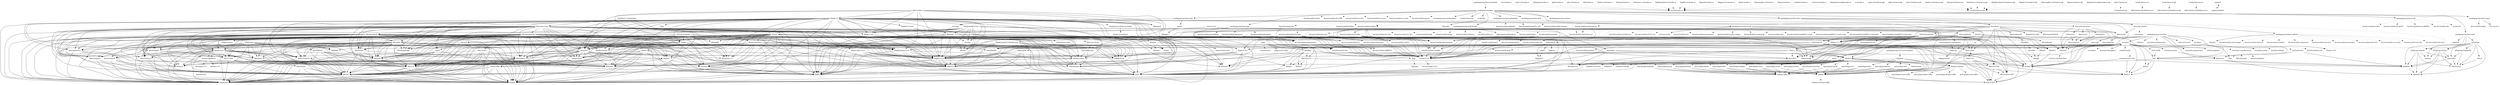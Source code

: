 digraph depends {
    node [shape=plaintext]
"adwaita-icon-theme-symbolic" -> "hicolor-icon-theme";
"alsa-utils-alsactl" -> "alsa-states" [style=dotted];
"alsa-utils-alsactl" -> "libasound2";
"alsa-utils-alsamixer" -> "libasound2";
"alsa-utils-alsamixer" -> "libformw5";
"alsa-utils-alsamixer" -> "libmenuw5";
"alsa-utils-alsamixer" -> "libncursesw5";
"alsa-utils-alsamixer" -> "libpanelw5";
"alsa-utils-alsamixer" -> "libtinfo5";
"apmd" -> "libapm1";
"attr-locale-cs" -> "virtual-locale-cs" [style=dotted];
"bluez5" -> "libdbus-1-3";
"bluez5" -> "libglib-2.0-0";
"bluez5" -> "libreadline6";
"bluez5" -> "libudev1";
"busybox" -> "busybox-syslog" [style=dotted];
"busybox" -> "busybox-udhcpc" [style=dotted];
"cogl-1.0-locale-cs" -> "virtual-locale-cs" [style=dotted];
"cogl-1.0-locale-en-gb" -> "virtual-locale-en-gb" [style=dotted];
"dbus-1" -> "base-files";
"dbus-1" -> "base-passwd";
"dbus-1" -> "libdbus-1-3";
"dbus-1" -> "libexpat1";
"dbus-1" -> "libsystemd0";
"dbus-1" -> "libx11-6";
"dbus-1" -> "shadow";
"dropbear" -> "libpam";
"dropbear" -> "libpam-runtime";
"dropbear" -> "libz1";
"dropbear" -> "pam-plugin-deny";
"dropbear" -> "pam-plugin-permit";
"dropbear" -> "pam-plugin-unix";
"e2fsprogs" -> "e2fsprogs-badblocks";
"e2fsprogs" -> "e2fsprogs-e2fsck" [style=dotted];
"e2fsprogs" -> "e2fsprogs-mke2fs" [style=dotted];
"e2fsprogs" -> "libblkid1";
"e2fsprogs" -> "libcom-err2";
"e2fsprogs" -> "libe2p2";
"e2fsprogs" -> "libext2fs2";
"e2fsprogs" -> "libss2";
"e2fsprogs" -> "libuuid1";
"e2fsprogs-badblocks" -> "libcom-err2";
"e2fsprogs-badblocks" -> "libext2fs2";
"e2fsprogs-e2fsck" -> "libblkid1";
"e2fsprogs-e2fsck" -> "libcom-err2";
"e2fsprogs-e2fsck" -> "libe2p2";
"e2fsprogs-e2fsck" -> "libext2fs2";
"e2fsprogs-e2fsck" -> "libuuid1";
"e2fsprogs-locale-cs" -> "virtual-locale-cs" [style=dotted];
"e2fsprogs-mke2fs" -> "libblkid1";
"e2fsprogs-mke2fs" -> "libcom-err2";
"e2fsprogs-mke2fs" -> "libe2p2";
"e2fsprogs-mke2fs" -> "libext2fs2";
"e2fsprogs-mke2fs" -> "libuuid1";
"fontconfig-utils" -> "libfontconfig1";
"fontconfig-utils" -> "libfreetype6";
"fso-apm" -> "libglib-2.0-0";
"fsoaudiod" -> "fsoaudiod-config";
"fsoaudiod" -> "libasound2";
"fsoaudiod" -> "libcmtspeechdata0";
"fsoaudiod" -> "libffi6";
"fsoaudiod" -> "libfso-glib2";
"fsoaudiod" -> "libfsobasics3";
"fsoaudiod" -> "libfsoframework3";
"fsoaudiod" -> "libgee-0.8-2";
"fsoaudiod" -> "libglib-2.0-0";
"fsoaudiod" -> "libnl-3-200";
"fsoaudiod" -> "libnl-3-genl";
"fsoaudiod" -> "libnl-nf-3-200";
"fsoaudiod" -> "libnl-route-3-200";
"fsoaudiod" -> "libpcre1";
"fsoaudiod" -> "libsamplerate0";
"fsoaudiod" -> "libz1";
"glibc-locale-cs" -> "virtual-locale-cs" [style=dotted];
"glibc-locale-en-gb" -> "virtual-locale-en-gb" [style=dotted];
"gtk+3-demo" -> "libatk-1.0-0";
"gtk+3-demo" -> "libcairo2";
"gtk+3-demo" -> "libepoxy0";
"gtk+3-demo" -> "libgdk-pixbuf-2.0-0";
"gtk+3-demo" -> "libgdk-pixbuf-2.0-loader-png";
"gtk+3-demo" -> "libglib-2.0-0";
"gtk+3-demo" -> "libgtk-3.0";
"gtk+3-demo" -> "pango";
"gtk+3-demo" -> "shared-mime-info";
"gtk+3-locale-cs" -> "virtual-locale-cs" [style=dotted];
"gtk+3-locale-en" -> "virtual-locale-en" [style=dotted];
"gtk+3-locale-en-gb" -> "virtual-locale-en-gb" [style=dotted];
"iw" -> "libnl-3-200";
"iw" -> "libnl-3-genl";
"kbd-locale-cs" -> "virtual-locale-cs" [style=dotted];
"kernel-4.4.0" -> "kernel-image-4.4.0";
"kernel-module-arc4" -> "kernel-4.4.0";
"kernel-module-autofs4" -> "kernel-4.4.0";
"kernel-module-bluetooth" -> "kernel-4.4.0";
"kernel-module-cfg80211" -> "kernel-4.4.0";
"kernel-module-configfs" -> "kernel-4.4.0";
"kernel-module-g-ether" -> "kernel-4.4.0";
"kernel-module-g-ether" -> "kernel-module-configfs";
"kernel-module-g-ether" -> "kernel-module-libcomposite";
"kernel-module-g-ether" -> "kernel-module-u-ether";
"kernel-module-g-ether" -> "kernel-module-usb-f-rndis";
"kernel-module-g-serial" -> "kernel-4.4.0";
"kernel-module-g-serial" -> "kernel-module-configfs";
"kernel-module-g-serial" -> "kernel-module-libcomposite";
"kernel-module-gadgetfs" -> "kernel-4.4.0";
"kernel-module-hci-uart" -> "kernel-4.4.0";
"kernel-module-hci-uart" -> "kernel-module-bluetooth";
"kernel-module-hso" -> "kernel-4.4.0";
"kernel-module-ipv6" -> "kernel-4.4.0";
"kernel-module-libcomposite" -> "kernel-4.4.0";
"kernel-module-libcomposite" -> "kernel-module-configfs";
"kernel-module-libertas" -> "kernel-4.4.0";
"kernel-module-libertas" -> "kernel-module-cfg80211";
"kernel-module-libertas-sdio" -> "kernel-4.4.0";
"kernel-module-libertas-sdio" -> "kernel-module-cfg80211";
"kernel-module-libertas-sdio" -> "kernel-module-libertas";
"kernel-module-ppp-async" -> "kernel-4.4.0";
"kernel-module-ppp-async" -> "kernel-module-ppp-generic";
"kernel-module-ppp-async" -> "kernel-module-slhc";
"kernel-module-ppp-deflate" -> "kernel-4.4.0";
"kernel-module-ppp-deflate" -> "kernel-module-ppp-generic";
"kernel-module-ppp-deflate" -> "kernel-module-slhc";
"kernel-module-ppp-generic" -> "kernel-4.4.0";
"kernel-module-ppp-generic" -> "kernel-module-slhc";
"kernel-module-ppp-mppe" -> "kernel-4.4.0";
"kernel-module-ppp-mppe" -> "kernel-module-ppp-generic";
"kernel-module-ppp-mppe" -> "kernel-module-slhc";
"kernel-module-slhc" -> "kernel-4.4.0";
"kernel-module-snd-mixer-oss" -> "kernel-4.4.0";
"kernel-module-snd-pcm-oss" -> "kernel-4.4.0";
"kernel-module-snd-pcm-oss" -> "kernel-module-snd-mixer-oss";
"kernel-module-u-ether" -> "kernel-4.4.0";
"kernel-module-usb-f-rndis" -> "kernel-4.4.0";
"kernel-module-usb-f-rndis" -> "kernel-module-configfs";
"kernel-module-usb-f-rndis" -> "kernel-module-libcomposite";
"kernel-module-usb-f-rndis" -> "kernel-module-u-ether";
"kernel-module-usbnet" -> "kernel-4.4.0";
"kernel-module-usbserial" -> "kernel-4.4.0";
"kmod" -> "libz1";
"libacl1" -> "libattr1";
"libarchive13" -> "libattr1";
"libarchive13" -> "libbz2-0";
"libarchive13" -> "libxml2";
"libarchive13" -> "libz1";
"libasound2" -> "alsa-conf";
"libasound2" -> "alsa-conf-base";
"libatk-1.0-0" -> "libffi6";
"libatk-1.0-0" -> "libglib-2.0-0";
"libatk-1.0-0" -> "libpcre1";
"libatk-1.0-locale-cs" -> "virtual-locale-cs" [style=dotted];
"libatk-1.0-locale-en-gb" -> "virtual-locale-en-gb" [style=dotted];
"libatk-bridge-2.0-0" -> "libatk-1.0-0";
"libatk-bridge-2.0-0" -> "libatspi0";
"libatk-bridge-2.0-0" -> "libcap2";
"libatk-bridge-2.0-0" -> "libdbus-1-3";
"libatk-bridge-2.0-0" -> "libffi6";
"libatk-bridge-2.0-0" -> "libglib-2.0-0";
"libatk-bridge-2.0-0" -> "libice6";
"libatk-bridge-2.0-0" -> "liblzma5";
"libatk-bridge-2.0-0" -> "libpcre1";
"libatk-bridge-2.0-0" -> "libsm6";
"libatk-bridge-2.0-0" -> "libsystemd0";
"libatk-bridge-2.0-0" -> "libx11-6";
"libatk-bridge-2.0-0" -> "libxau6";
"libatk-bridge-2.0-0" -> "libxcb1";
"libatk-bridge-2.0-0" -> "libxdmcp6";
"libatspi-locale-cs" -> "virtual-locale-cs" [style=dotted];
"libatspi-locale-en-gb" -> "virtual-locale-en-gb" [style=dotted];
"libatspi0" -> "libcap2";
"libatspi0" -> "libdbus-1-3";
"libatspi0" -> "libffi6";
"libatspi0" -> "libglib-2.0-0";
"libatspi0" -> "libice6";
"libatspi0" -> "liblzma5";
"libatspi0" -> "libpcre1";
"libatspi0" -> "libsm6";
"libatspi0" -> "libsystemd0";
"libatspi0" -> "libx11-6";
"libatspi0" -> "libxau6";
"libatspi0" -> "libxcb1";
"libatspi0" -> "libxdmcp6";
"libatspi0" -> "libxtst6";
"libblkid1" -> "libuuid1";
"libcairo-gobject2" -> "libcairo2";
"libcairo-gobject2" -> "libexpat1";
"libcairo-gobject2" -> "libffi6";
"libcairo-gobject2" -> "libfontconfig1";
"libcairo-gobject2" -> "libfreetype6";
"libcairo-gobject2" -> "libglib-2.0-0";
"libcairo-gobject2" -> "libpcre1";
"libcairo-gobject2" -> "libpixman-1-0";
"libcairo-gobject2" -> "libpng16-16";
"libcairo-gobject2" -> "libx11-6";
"libcairo-gobject2" -> "libxau6";
"libcairo-gobject2" -> "libxcb-render0";
"libcairo-gobject2" -> "libxcb-shm0";
"libcairo-gobject2" -> "libxcb1";
"libcairo-gobject2" -> "libxdmcp6";
"libcairo-gobject2" -> "libxext6";
"libcairo-gobject2" -> "libxrender1";
"libcairo-gobject2" -> "libz1";
"libcairo2" -> "libexpat1";
"libcairo2" -> "libfontconfig1";
"libcairo2" -> "libfreetype6";
"libcairo2" -> "libpixman-1-0";
"libcairo2" -> "libpng16-16";
"libcairo2" -> "libx11-6";
"libcairo2" -> "libxau6";
"libcairo2" -> "libxcb-render0";
"libcairo2" -> "libxcb-shm0";
"libcairo2" -> "libxcb1";
"libcairo2" -> "libxdmcp6";
"libcairo2" -> "libxext6";
"libcairo2" -> "libxrender1";
"libcairo2" -> "libz1";
"libcap2" -> "libattr1";
"libclutter-1.0-0" -> "libatk-1.0-0";
"libclutter-1.0-0" -> "libcairo-gobject2";
"libclutter-1.0-0" -> "libcairo2";
"libclutter-1.0-0" -> "libcogl-pango20";
"libclutter-1.0-0" -> "libcogl-path20";
"libclutter-1.0-0" -> "libcogl20";
"libclutter-1.0-0" -> "libdrm2";
"libclutter-1.0-0" -> "libegl-mesa";
"libclutter-1.0-0" -> "libexpat1";
"libclutter-1.0-0" -> "libffi6";
"libclutter-1.0-0" -> "libfontconfig1";
"libclutter-1.0-0" -> "libfreetype6";
"libclutter-1.0-0" -> "libgbm1";
"libclutter-1.0-0" -> "libgdk-pixbuf-2.0-0";
"libclutter-1.0-0" -> "libglib-2.0-0";
"libclutter-1.0-0" -> "libharfbuzz0";
"libclutter-1.0-0" -> "libjson-glib-1.0-0";
"libclutter-1.0-0" -> "libpcre1";
"libclutter-1.0-0" -> "libpixman-1-0";
"libclutter-1.0-0" -> "libpng16-16";
"libclutter-1.0-0" -> "libwayland-egl1";
"libclutter-1.0-0" -> "libx11-6";
"libclutter-1.0-0" -> "libx11-xcb1";
"libclutter-1.0-0" -> "libxau6";
"libclutter-1.0-0" -> "libxcb-dri2-0";
"libclutter-1.0-0" -> "libxcb-render0";
"libclutter-1.0-0" -> "libxcb-shape0";
"libclutter-1.0-0" -> "libxcb-shm0";
"libclutter-1.0-0" -> "libxcb-xfixes0";
"libclutter-1.0-0" -> "libxcb1";
"libclutter-1.0-0" -> "libxcomposite1";
"libclutter-1.0-0" -> "libxdamage1";
"libclutter-1.0-0" -> "libxdmcp6";
"libclutter-1.0-0" -> "libxext6";
"libclutter-1.0-0" -> "libxfixes3";
"libclutter-1.0-0" -> "libxi6";
"libclutter-1.0-0" -> "libxkbcommon";
"libclutter-1.0-0" -> "libxrandr2";
"libclutter-1.0-0" -> "libxrender1";
"libclutter-1.0-0" -> "libz1";
"libclutter-1.0-0" -> "pango";
"libclutter-1.0-0" -> "wayland";
"libclutter-1.0-examples" -> "libcairo2";
"libclutter-1.0-examples" -> "libclutter-1.0-0";
"libclutter-1.0-examples" -> "libgdk-pixbuf-2.0-0";
"libclutter-1.0-examples" -> "libglib-2.0-0";
"libclutter-1.0-locale-cs" -> "virtual-locale-cs" [style=dotted];
"libclutter-1.0-locale-en-gb" -> "virtual-locale-en-gb" [style=dotted];
"libcogl-pango20" -> "libcairo2";
"libcogl-pango20" -> "libcogl20";
"libcogl-pango20" -> "libdrm2";
"libcogl-pango20" -> "libegl-mesa";
"libcogl-pango20" -> "libexpat1";
"libcogl-pango20" -> "libffi6";
"libcogl-pango20" -> "libfontconfig1";
"libcogl-pango20" -> "libfreetype6";
"libcogl-pango20" -> "libgbm1";
"libcogl-pango20" -> "libgdk-pixbuf-2.0-0";
"libcogl-pango20" -> "libglib-2.0-0";
"libcogl-pango20" -> "libharfbuzz0";
"libcogl-pango20" -> "libpcre1";
"libcogl-pango20" -> "libpixman-1-0";
"libcogl-pango20" -> "libpng16-16";
"libcogl-pango20" -> "libwayland-egl1";
"libcogl-pango20" -> "libx11-6";
"libcogl-pango20" -> "libx11-xcb1";
"libcogl-pango20" -> "libxau6";
"libcogl-pango20" -> "libxcb-dri2-0";
"libcogl-pango20" -> "libxcb-render0";
"libcogl-pango20" -> "libxcb-shape0";
"libcogl-pango20" -> "libxcb-shm0";
"libcogl-pango20" -> "libxcb-xfixes0";
"libcogl-pango20" -> "libxcb1";
"libcogl-pango20" -> "libxcomposite1";
"libcogl-pango20" -> "libxdamage1";
"libcogl-pango20" -> "libxdmcp6";
"libcogl-pango20" -> "libxext6";
"libcogl-pango20" -> "libxfixes3";
"libcogl-pango20" -> "libxrandr2";
"libcogl-pango20" -> "libxrender1";
"libcogl-pango20" -> "libz1";
"libcogl-pango20" -> "pango";
"libcogl-pango20" -> "wayland";
"libcogl-path20" -> "libcogl20";
"libcogl-path20" -> "libdrm2";
"libcogl-path20" -> "libegl-mesa";
"libcogl-path20" -> "libexpat1";
"libcogl-path20" -> "libffi6";
"libcogl-path20" -> "libgbm1";
"libcogl-path20" -> "libgdk-pixbuf-2.0-0";
"libcogl-path20" -> "libglib-2.0-0";
"libcogl-path20" -> "libpcre1";
"libcogl-path20" -> "libpng16-16";
"libcogl-path20" -> "libwayland-egl1";
"libcogl-path20" -> "libx11-6";
"libcogl-path20" -> "libx11-xcb1";
"libcogl-path20" -> "libxau6";
"libcogl-path20" -> "libxcb-dri2-0";
"libcogl-path20" -> "libxcb-render0";
"libcogl-path20" -> "libxcb-shape0";
"libcogl-path20" -> "libxcb-xfixes0";
"libcogl-path20" -> "libxcb1";
"libcogl-path20" -> "libxcomposite1";
"libcogl-path20" -> "libxdamage1";
"libcogl-path20" -> "libxdmcp6";
"libcogl-path20" -> "libxext6";
"libcogl-path20" -> "libxfixes3";
"libcogl-path20" -> "libxrandr2";
"libcogl-path20" -> "libxrender1";
"libcogl-path20" -> "libz1";
"libcogl-path20" -> "wayland";
"libcogl20" -> "libdrm2";
"libcogl20" -> "libegl-mesa";
"libcogl20" -> "libexpat1";
"libcogl20" -> "libffi6";
"libcogl20" -> "libgbm1";
"libcogl20" -> "libgdk-pixbuf-2.0-0";
"libcogl20" -> "libglib-2.0-0";
"libcogl20" -> "libpcre1";
"libcogl20" -> "libpng16-16";
"libcogl20" -> "libwayland-egl1";
"libcogl20" -> "libx11-6";
"libcogl20" -> "libx11-xcb1";
"libcogl20" -> "libxau6";
"libcogl20" -> "libxcb-dri2-0";
"libcogl20" -> "libxcb-render0";
"libcogl20" -> "libxcb-shape0";
"libcogl20" -> "libxcb-xfixes0";
"libcogl20" -> "libxcb1";
"libcogl20" -> "libxcomposite1";
"libcogl20" -> "libxdamage1";
"libcogl20" -> "libxdmcp6";
"libcogl20" -> "libxext6";
"libcogl20" -> "libxfixes3";
"libcogl20" -> "libxrandr2";
"libcogl20" -> "libxrender1";
"libcogl20" -> "libz1";
"libcogl20" -> "wayland";
"libcrypto1.0.0" -> "openssl-conf" [style=dotted];
"libdbus-1-3" -> "dbus-1" [style=dotted];
"libdbus-1-3" -> "libcap2";
"libdbus-1-3" -> "liblzma5";
"libdbus-1-3" -> "libsystemd0";
"libegl-mesa" -> "libdrm2";
"libegl-mesa" -> "libexpat1";
"libegl-mesa" -> "libffi6";
"libegl-mesa" -> "libgbm1";
"libegl-mesa" -> "libx11-6";
"libegl-mesa" -> "libx11-xcb1";
"libegl-mesa" -> "libxau6";
"libegl-mesa" -> "libxcb-dri2-0";
"libegl-mesa" -> "libxcb-render0";
"libegl-mesa" -> "libxcb-shape0";
"libegl-mesa" -> "libxcb-xfixes0";
"libegl-mesa" -> "libxcb1";
"libegl-mesa" -> "libxdmcp6";
"libegl-mesa" -> "mesa-megadriver" [style=dotted];
"libegl-mesa" -> "wayland";
"liberation-fonts" -> "fontconfig-utils";
"libext2fs2" -> "libblkid1";
"libext2fs2" -> "libcom-err2";
"libflac8" -> "libogg0";
"libfontconfig1" -> "libexpat1";
"libfontconfig1" -> "libfreetype6";
"libfontconfig1" -> "libz1";
"libformw5" -> "libncursesw5";
"libformw5" -> "libtinfo5";
"libfreetype6" -> "libz1";
"libfso-glib2" -> "libffi6";
"libfso-glib2" -> "libglib-2.0-0";
"libfso-glib2" -> "libpcre1";
"libfso-glib2" -> "libz1";
"libfsobasics3" -> "libffi6";
"libfsobasics3" -> "libgee-0.8-2";
"libfsobasics3" -> "libglib-2.0-0";
"libfsobasics3" -> "libnl-3-200";
"libfsobasics3" -> "libnl-3-genl";
"libfsobasics3" -> "libnl-nf-3-200";
"libfsobasics3" -> "libnl-route-3-200";
"libfsobasics3" -> "libpcre1";
"libfsobasics3" -> "libz1";
"libfsoframework3" -> "libffi6";
"libfsoframework3" -> "libfsobasics3";
"libfsoframework3" -> "libgee-0.8-2";
"libfsoframework3" -> "libglib-2.0-0";
"libfsoframework3" -> "libnl-3-200";
"libfsoframework3" -> "libnl-3-genl";
"libfsoframework3" -> "libnl-nf-3-200";
"libfsoframework3" -> "libnl-route-3-200";
"libfsoframework3" -> "libpcre1";
"libfsoframework3" -> "libz1";
"libgbm1" -> "libdrm2";
"libgbm1" -> "libexpat1";
"libgbm1" -> "libffi6";
"libgbm1" -> "wayland";
"libgcrypt" -> "libcap2";
"libgcrypt" -> "libgpg-error0";
"libgdk-pixbuf-2.0-0" -> "libffi6";
"libgdk-pixbuf-2.0-0" -> "libglib-2.0-0";
"libgdk-pixbuf-2.0-0" -> "libpcre1";
"libgdk-pixbuf-2.0-0" -> "libpng16-16";
"libgdk-pixbuf-2.0-0" -> "libz1";
"libgdk-pixbuf-2.0-loader-png" -> "libffi6";
"libgdk-pixbuf-2.0-loader-png" -> "libgdk-pixbuf-2.0-0";
"libgdk-pixbuf-2.0-loader-png" -> "libglib-2.0-0";
"libgdk-pixbuf-2.0-loader-png" -> "libpcre1";
"libgdk-pixbuf-2.0-loader-png" -> "libpng16-16";
"libgdk-pixbuf-2.0-loader-png" -> "libz1";
"libgdk-pixbuf-2.0-locale-cs" -> "virtual-locale-cs" [style=dotted];
"libgdk-pixbuf-2.0-locale-en-gb" -> "virtual-locale-en-gb" [style=dotted];
"libgee-0.8-2" -> "libffi6";
"libgee-0.8-2" -> "libglib-2.0-0";
"libgee-0.8-2" -> "libpcre1";
"libgee-0.8-2" -> "libz1";
"libgl-mesa" -> "libdrm2";
"libgl-mesa" -> "libexpat1";
"libgl-mesa" -> "libglapi0";
"libgl-mesa" -> "libx11-6";
"libgl-mesa" -> "libx11-xcb1";
"libgl-mesa" -> "libxau6";
"libgl-mesa" -> "libxcb-dri2-0";
"libgl-mesa" -> "libxcb-glx0";
"libgl-mesa" -> "libxcb1";
"libgl-mesa" -> "libxdamage1";
"libgl-mesa" -> "libxdmcp6";
"libgl-mesa" -> "libxext6";
"libgl-mesa" -> "libxfixes3";
"libgl-mesa" -> "libxxf86vm1";
"libgl-mesa" -> "mesa-megadriver" [style=dotted];
"libgles2-mesa" -> "libdrm2";
"libgles2-mesa" -> "libglapi0";
"libgles2-mesa" -> "mesa-megadriver" [style=dotted];
"libglib-2.0-0" -> "libffi6";
"libglib-2.0-0" -> "libpcre1";
"libglib-2.0-0" -> "libz1";
"libglib-2.0-locale-cs" -> "virtual-locale-cs" [style=dotted];
"libglib-2.0-locale-en-gb" -> "virtual-locale-en-gb" [style=dotted];
"libglib-2.0-utils" -> "libglib-2.0-0";
"libgnutls-locale-cs" -> "virtual-locale-cs" [style=dotted];
"libgnutls30" -> "libgmp10";
"libgnutls30" -> "libidn11";
"libgnutls30" -> "libz1";
"libgnutls30" -> "nettle";
"libgpg-error-locale-cs" -> "virtual-locale-cs" [style=dotted];
"libgtk-3.0" -> "adwaita-icon-theme-symbolic" [style=dotted];
"libgtk-3.0" -> "libatk-1.0-0";
"libgtk-3.0" -> "libatk-bridge-2.0-0";
"libgtk-3.0" -> "libatspi0";
"libgtk-3.0" -> "libcairo-gobject2";
"libgtk-3.0" -> "libcairo2";
"libgtk-3.0" -> "libcap2";
"libgtk-3.0" -> "libdbus-1-3";
"libgtk-3.0" -> "libepoxy0";
"libgtk-3.0" -> "libexpat1";
"libgtk-3.0" -> "libffi6";
"libgtk-3.0" -> "libfontconfig1";
"libgtk-3.0" -> "libfreetype6";
"libgtk-3.0" -> "libgdk-pixbuf-2.0-0";
"libgtk-3.0" -> "libgl";
"libgtk-3.0" -> "libglib-2.0-0";
"libgtk-3.0" -> "libglib-2.0-utils";
"libgtk-3.0" -> "libharfbuzz0";
"libgtk-3.0" -> "libice6";
"libgtk-3.0" -> "liblzma5";
"libgtk-3.0" -> "libpcre1";
"libgtk-3.0" -> "libpixman-1-0";
"libgtk-3.0" -> "libpng16-16";
"libgtk-3.0" -> "libsm6";
"libgtk-3.0" -> "libsystemd0";
"libgtk-3.0" -> "libwayland-egl1";
"libgtk-3.0" -> "libx11-6";
"libgtk-3.0" -> "libxau6";
"libgtk-3.0" -> "libxcb-render0";
"libgtk-3.0" -> "libxcb-shm0";
"libgtk-3.0" -> "libxcb1";
"libgtk-3.0" -> "libxcomposite1";
"libgtk-3.0" -> "libxcursor1";
"libgtk-3.0" -> "libxdamage1";
"libgtk-3.0" -> "libxdmcp6";
"libgtk-3.0" -> "libxext6";
"libgtk-3.0" -> "libxfixes3";
"libgtk-3.0" -> "libxi6";
"libgtk-3.0" -> "libxkbcommon";
"libgtk-3.0" -> "libxrandr2";
"libgtk-3.0" -> "libxrender1";
"libgtk-3.0" -> "libz1";
"libgtk-3.0" -> "pango";
"libgtk-3.0" -> "wayland";
"libharfbuzz0" -> "libfreetype6";
"libharfbuzz0" -> "libglib-2.0-0";
"libharfbuzz0" -> "libpcre1";
"libharfbuzz0" -> "libz1";
"libidn-locale-cs" -> "virtual-locale-cs" [style=dotted];
"libinput" -> "libcap2";
"libinput" -> "libevdev";
"libinput" -> "libudev1";
"libinput" -> "mtdev";
"libjson-glib-1.0-0" -> "libffi6";
"libjson-glib-1.0-0" -> "libglib-2.0-0";
"libjson-glib-1.0-0" -> "libpcre1";
"libjson-glib-1.0-0" -> "libz1";
"libjson-glib-1.0-locale-cs" -> "virtual-locale-cs" [style=dotted];
"libjson-glib-1.0-locale-en-gb" -> "virtual-locale-en-gb" [style=dotted];
"libkmod2" -> "libz1";
"libmenuw5" -> "libncursesw5";
"libmenuw5" -> "libtinfo5";
"libmount1" -> "libblkid1";
"libmount1" -> "libuuid1";
"libncursesw5" -> "libtinfo5";
"libnl-3-cli" -> "libnl-3-200";
"libnl-3-cli" -> "libnl-3-genl";
"libnl-3-cli" -> "libnl-nf-3-200";
"libnl-3-cli" -> "libnl-route-3-200";
"libnl-3-genl" -> "libnl-3-200";
"libnl-3-genl" -> "libnl-3-cli";
"libnl-nf-3-200" -> "libnl-3-200";
"libnl-nf-3-200" -> "libnl-route-3-200";
"libnl-route-3-200" -> "libnl-3-200";
"libopkg1" -> "libarchive13";
"libopkg1" -> "libattr1";
"libopkg1" -> "libbz2-0";
"libopkg1" -> "libxml2";
"libopkg1" -> "libz1";
"libpam" -> "libpam-runtime-suffix" [style=dotted];
"libpam-locale-cs" -> "virtual-locale-cs" [style=dotted];
"libpam-locale-en-gb" -> "virtual-locale-en-gb" [style=dotted];
"libpam-runtime" -> "libpam-suffix";
"libpam-runtime" -> "pam-plugin-deny-suffix";
"libpam-runtime" -> "pam-plugin-permit-suffix";
"libpam-runtime" -> "pam-plugin-unix-suffix";
"libpam-runtime" -> "pam-plugin-warn-suffix";
"libpanelw5" -> "libncursesw5";
"libpanelw5" -> "libtinfo5";
"libpng16-16" -> "libz1";
"libreadline6" -> "libtinfo5";
"libsamplerate0" -> "libsndfile1";
"libsm6" -> "libice6";
"libsndfile1" -> "libflac8";
"libsndfile1" -> "libogg0";
"libsndfile1" -> "libvorbis";
"libss2" -> "libcom-err2";
"libsystemd0" -> "libcap2";
"libsystemd0" -> "liblzma5";
"libtinfo5" -> "ncurses-terminfo-base" [style=dotted];
"libudev1" -> "libcap2";
"libvorbis" -> "libogg0";
"libx11-6" -> "libxau6";
"libx11-6" -> "libxcb1";
"libx11-6" -> "libxdmcp6";
"libx11-xcb1" -> "libx11-6";
"libx11-xcb1" -> "libxau6";
"libx11-xcb1" -> "libxcb1";
"libx11-xcb1" -> "libxdmcp6";
"libxcb-dri2-0" -> "libxau6";
"libxcb-dri2-0" -> "libxcb1";
"libxcb-dri2-0" -> "libxdmcp6";
"libxcb-glx0" -> "libxau6";
"libxcb-glx0" -> "libxcb1";
"libxcb-glx0" -> "libxdmcp6";
"libxcb-render0" -> "libxau6";
"libxcb-render0" -> "libxcb1";
"libxcb-render0" -> "libxdmcp6";
"libxcb-shape0" -> "libxau6";
"libxcb-shape0" -> "libxcb1";
"libxcb-shape0" -> "libxdmcp6";
"libxcb-shm0" -> "libxau6";
"libxcb-shm0" -> "libxcb1";
"libxcb-shm0" -> "libxdmcp6";
"libxcb-xfixes0" -> "libxau6";
"libxcb-xfixes0" -> "libxcb1";
"libxcb-xfixes0" -> "libxdmcp6";
"libxcb-xkb1" -> "libxau6";
"libxcb-xkb1" -> "libxcb1";
"libxcb-xkb1" -> "libxdmcp6";
"libxcb1" -> "libxau6";
"libxcb1" -> "libxdmcp6";
"libxcomposite1" -> "libx11-6";
"libxcomposite1" -> "libxau6";
"libxcomposite1" -> "libxcb1";
"libxcomposite1" -> "libxdmcp6";
"libxcursor1" -> "libx11-6";
"libxcursor1" -> "libxau6";
"libxcursor1" -> "libxcb1";
"libxcursor1" -> "libxdmcp6";
"libxcursor1" -> "libxfixes3";
"libxcursor1" -> "libxrender1";
"libxdamage1" -> "libx11-6";
"libxdamage1" -> "libxau6";
"libxdamage1" -> "libxcb1";
"libxdamage1" -> "libxdmcp6";
"libxdamage1" -> "libxfixes3";
"libxext6" -> "libx11-6";
"libxext6" -> "libxau6";
"libxext6" -> "libxcb1";
"libxext6" -> "libxdmcp6";
"libxfixes3" -> "libx11-6";
"libxfixes3" -> "libxau6";
"libxfixes3" -> "libxcb1";
"libxfixes3" -> "libxdmcp6";
"libxft2" -> "libexpat1";
"libxft2" -> "libfontconfig1";
"libxft2" -> "libfreetype6";
"libxft2" -> "libx11-6";
"libxft2" -> "libxau6";
"libxft2" -> "libxcb1";
"libxft2" -> "libxdmcp6";
"libxft2" -> "libxrender1";
"libxft2" -> "libz1";
"libxi6" -> "libx11-6";
"libxi6" -> "libxau6";
"libxi6" -> "libxcb1";
"libxi6" -> "libxdmcp6";
"libxi6" -> "libxext6";
"libxkbcommon" -> "libxau6";
"libxkbcommon" -> "libxcb-xkb1";
"libxkbcommon" -> "libxcb1";
"libxkbcommon" -> "libxdmcp6";
"libxml2" -> "libz1";
"libxrandr2" -> "libx11-6";
"libxrandr2" -> "libxau6";
"libxrandr2" -> "libxcb1";
"libxrandr2" -> "libxdmcp6";
"libxrandr2" -> "libxext6";
"libxrandr2" -> "libxrender1";
"libxrender1" -> "libx11-6";
"libxrender1" -> "libxau6";
"libxrender1" -> "libxcb1";
"libxrender1" -> "libxdmcp6";
"libxtst6" -> "libx11-6";
"libxtst6" -> "libxau6";
"libxtst6" -> "libxcb1";
"libxtst6" -> "libxdmcp6";
"libxtst6" -> "libxext6";
"libxtst6" -> "libxi6";
"libxxf86vm1" -> "libx11-6";
"libxxf86vm1" -> "libxau6";
"libxxf86vm1" -> "libxcb1";
"libxxf86vm1" -> "libxdmcp6";
"libxxf86vm1" -> "libxext6";
"locale-base-cs-cz" -> "glibc-binary-localedata-cs-cz";
"locale-base-en-gb" -> "glibc-binary-localedata-en-gb";
"locale-base-en-us" -> "glibc-binary-localedata-en-us";
"mesa-megadriver" -> "libcrypto1.0.0";
"mesa-megadriver" -> "libdrm2";
"mesa-megadriver" -> "libexpat1";
"mesa-megadriver" -> "libstdc++6";
"nettle" -> "libgmp10";
"opkg" -> "libarchive13";
"opkg" -> "libopkg1";
"opkg" -> "opkg-arch-config";
"opkg" -> "run-postinsts";
"packagegroup-base" -> "kernel-module-input" [style=dotted];
"packagegroup-base" -> "kernel-module-nls-utf8" [style=dotted];
"packagegroup-base" -> "kernel-module-rtc-dev" [style=dotted];
"packagegroup-base" -> "kernel-module-rtc-proc" [style=dotted];
"packagegroup-base" -> "kernel-module-rtc-sysfs" [style=dotted];
"packagegroup-base" -> "kernel-module-uinput" [style=dotted];
"packagegroup-base" -> "kernel-module-unix" [style=dotted];
"packagegroup-base" -> "module-init-tools";
"packagegroup-base" -> "packagegroup-base-alsa";
"packagegroup-base" -> "packagegroup-base-apm";
"packagegroup-base" -> "packagegroup-base-bluetooth";
"packagegroup-base" -> "packagegroup-base-ext2";
"packagegroup-base" -> "packagegroup-base-ipv6";
"packagegroup-base" -> "packagegroup-base-phone";
"packagegroup-base" -> "packagegroup-base-ppp";
"packagegroup-base" -> "packagegroup-base-usbgadget";
"packagegroup-base" -> "packagegroup-base-usbhost";
"packagegroup-base" -> "packagegroup-base-vfat";
"packagegroup-base" -> "packagegroup-base-wifi";
"packagegroup-base" -> "packagegroup-distro-base";
"packagegroup-base" -> "packagegroup-machine-base";
"packagegroup-base" -> "sysfsutils";
"packagegroup-base-alsa" -> "alsa-utils-alsactl";
"packagegroup-base-alsa" -> "alsa-utils-alsamixer";
"packagegroup-base-alsa" -> "fsoaudiod";
"packagegroup-base-alsa" -> "kernel-module-snd-mixer-oss" [style=dotted];
"packagegroup-base-alsa" -> "kernel-module-snd-pcm-oss" [style=dotted];
"packagegroup-base-apm" -> "apmd";
"packagegroup-base-apm" -> "fso-apm";
"packagegroup-base-bluetooth" -> "bluez5";
"packagegroup-base-bluetooth" -> "kernel-module-bluetooth" [style=dotted];
"packagegroup-base-bluetooth" -> "kernel-module-bnep" [style=dotted];
"packagegroup-base-bluetooth" -> "kernel-module-hci-uart" [style=dotted];
"packagegroup-base-bluetooth" -> "kernel-module-hci-usb" [style=dotted];
"packagegroup-base-bluetooth" -> "kernel-module-hci-vhci" [style=dotted];
"packagegroup-base-bluetooth" -> "kernel-module-hidp" [style=dotted];
"packagegroup-base-bluetooth" -> "kernel-module-l2cap" [style=dotted];
"packagegroup-base-bluetooth" -> "kernel-module-rfcomm" [style=dotted];
"packagegroup-base-bluetooth" -> "kernel-module-sco" [style=dotted];
"packagegroup-base-bluetooth" -> "libasound-module-bluez";
"packagegroup-base-ext2" -> "e2fsprogs";
"packagegroup-base-ext2" -> "e2fsprogs-e2fsck";
"packagegroup-base-ext2" -> "e2fsprogs-mke2fs";
"packagegroup-base-ext2" -> "hdparm";
"packagegroup-base-extended" -> "packagegroup-base";
"packagegroup-base-ipv6" -> "kernel-module-ipv6" [style=dotted];
"packagegroup-base-ppp" -> "kernel-module-ppp-async" [style=dotted];
"packagegroup-base-ppp" -> "kernel-module-ppp-deflate" [style=dotted];
"packagegroup-base-ppp" -> "kernel-module-ppp-generic" [style=dotted];
"packagegroup-base-ppp" -> "kernel-module-ppp-mppe" [style=dotted];
"packagegroup-base-ppp" -> "kernel-module-slhc" [style=dotted];
"packagegroup-base-ppp" -> "ppp";
"packagegroup-base-ppp" -> "ppp-dialin";
"packagegroup-base-usbgadget" -> "kernel-module-g-ether" [style=dotted];
"packagegroup-base-usbgadget" -> "kernel-module-g-file-storage" [style=dotted];
"packagegroup-base-usbgadget" -> "kernel-module-g-serial" [style=dotted];
"packagegroup-base-usbgadget" -> "kernel-module-gadgetfs" [style=dotted];
"packagegroup-base-usbgadget" -> "kernel-module-pxa27x_udc" [style=dotted];
"packagegroup-base-usbhost" -> "kernel-module-ehci-hcd" [style=dotted];
"packagegroup-base-usbhost" -> "kernel-module-mousedev" [style=dotted];
"packagegroup-base-usbhost" -> "kernel-module-ohci-hcd" [style=dotted];
"packagegroup-base-usbhost" -> "kernel-module-scsi-mod" [style=dotted];
"packagegroup-base-usbhost" -> "kernel-module-sd-mod" [style=dotted];
"packagegroup-base-usbhost" -> "kernel-module-uhci-hcd" [style=dotted];
"packagegroup-base-usbhost" -> "kernel-module-usb-storage" [style=dotted];
"packagegroup-base-usbhost" -> "kernel-module-usbcore" [style=dotted];
"packagegroup-base-usbhost" -> "kernel-module-usbhid" [style=dotted];
"packagegroup-base-usbhost" -> "kernel-module-usbmouse" [style=dotted];
"packagegroup-base-usbhost" -> "kernel-module-usbnet" [style=dotted];
"packagegroup-base-usbhost" -> "kernel-module-usbserial" [style=dotted];
"packagegroup-base-usbhost" -> "usbutils";
"packagegroup-base-vfat" -> "dosfstools" [style=dotted];
"packagegroup-base-vfat" -> "kernel-module-msdos" [style=dotted];
"packagegroup-base-vfat" -> "kernel-module-nls-cp437" [style=dotted];
"packagegroup-base-vfat" -> "kernel-module-nls-iso8859-1" [style=dotted];
"packagegroup-base-vfat" -> "kernel-module-vfat" [style=dotted];
"packagegroup-base-wifi" -> "iw";
"packagegroup-base-wifi" -> "kernel-module-aes" [style=dotted];
"packagegroup-base-wifi" -> "kernel-module-aes-generic" [style=dotted];
"packagegroup-base-wifi" -> "kernel-module-arc4" [style=dotted];
"packagegroup-base-wifi" -> "kernel-module-crypto_algapi" [style=dotted];
"packagegroup-base-wifi" -> "kernel-module-cryptomgr" [style=dotted];
"packagegroup-base-wifi" -> "kernel-module-ecb" [style=dotted];
"packagegroup-base-wifi" -> "kernel-module-ieee80211-crypt" [style=dotted];
"packagegroup-base-wifi" -> "kernel-module-ieee80211-crypt-ccmp" [style=dotted];
"packagegroup-base-wifi" -> "kernel-module-ieee80211-crypt-tkip" [style=dotted];
"packagegroup-base-wifi" -> "kernel-module-ieee80211-crypt-wep" [style=dotted];
"packagegroup-base-wifi" -> "kernel-module-michael-mic" [style=dotted];
"packagegroup-base-wifi" -> "kernel-module-zd1211rw" [style=dotted];
"packagegroup-base-wifi" -> "wireless-tools";
"packagegroup-base-wifi" -> "wpa-supplicant";
"packagegroup-core-boot" -> "base-files";
"packagegroup-core-boot" -> "base-passwd";
"packagegroup-core-boot" -> "busybox";
"packagegroup-core-boot" -> "netbase";
"packagegroup-core-boot" -> "shadow";
"packagegroup-core-boot" -> "systemd";
"packagegroup-core-boot" -> "systemd-compat-units";
"packagegroup-core-boot" -> "systemd-machine-units";
"packagegroup-core-boot" -> "udev";
"packagegroup-core-boot" -> "udev-extraconf";
"packagegroup-core-boot" -> "util-linux-agetty";
"packagegroup-core-ssh-dropbear" -> "dropbear";
"packagegroup-distro-base" -> "distro-feed-configs";
"packagegroup-distro-base" -> "shr-version";
"packagegroup-machine-base" -> "kernel-module-bridge" [style=dotted];
"packagegroup-machine-base" -> "kernel-module-g-ether" [style=dotted];
"packagegroup-machine-base" -> "kernel-module-hso" [style=dotted];
"packagegroup-machine-base" -> "kernel-module-libertas-sdio" [style=dotted];
"pam-plugin-deny" -> "libpam";
"pam-plugin-deny" -> "libpam-suffix";
"pam-plugin-env" -> "libpam";
"pam-plugin-env" -> "libpam-suffix";
"pam-plugin-faildelay" -> "libpam";
"pam-plugin-faildelay" -> "libpam-suffix";
"pam-plugin-group" -> "libpam";
"pam-plugin-group" -> "libpam-suffix";
"pam-plugin-lastlog" -> "libpam";
"pam-plugin-lastlog" -> "libpam-suffix";
"pam-plugin-limits" -> "libpam";
"pam-plugin-limits" -> "libpam-suffix";
"pam-plugin-mail" -> "libpam";
"pam-plugin-mail" -> "libpam-suffix";
"pam-plugin-motd" -> "libpam";
"pam-plugin-motd" -> "libpam-suffix";
"pam-plugin-nologin" -> "libpam";
"pam-plugin-nologin" -> "libpam-suffix";
"pam-plugin-permit" -> "libpam";
"pam-plugin-permit" -> "libpam-suffix";
"pam-plugin-rootok" -> "libpam";
"pam-plugin-rootok" -> "libpam-suffix";
"pam-plugin-securetty" -> "libpam";
"pam-plugin-securetty" -> "libpam-suffix";
"pam-plugin-shells" -> "libpam";
"pam-plugin-shells" -> "libpam-suffix";
"pam-plugin-unix" -> "libpam";
"pam-plugin-unix" -> "libpam-suffix";
"pam-plugin-warn" -> "libpam";
"pam-plugin-warn" -> "libpam-suffix";
"pango" -> "libcairo2";
"pango" -> "libexpat1";
"pango" -> "libffi6";
"pango" -> "libfontconfig1";
"pango" -> "libfreetype6";
"pango" -> "libglib-2.0-0";
"pango" -> "libharfbuzz0";
"pango" -> "libpcre1";
"pango" -> "libpixman-1-0";
"pango" -> "libpng16-16";
"pango" -> "libx11-6";
"pango" -> "libxau6";
"pango" -> "libxcb-render0";
"pango" -> "libxcb-shm0";
"pango" -> "libxcb1";
"pango" -> "libxdmcp6";
"pango" -> "libxext6";
"pango" -> "libxft2";
"pango" -> "libxrender1";
"pango" -> "libz1";
"ppp" -> "libpcap1";
"ppp-dialin" -> "base-files";
"ppp-dialin" -> "base-passwd";
"ppp-dialin" -> "ppp";
"ppp-dialin" -> "shadow";
"psplash" -> "psplash-default" [style=dotted];
"psplash-default" -> "psplash";
"shadow" -> "base-passwd";
"shadow" -> "libpam";
"shadow" -> "libpam-runtime";
"shadow" -> "pam-plugin-env";
"shadow" -> "pam-plugin-faildelay";
"shadow" -> "pam-plugin-group";
"shadow" -> "pam-plugin-lastlog";
"shadow" -> "pam-plugin-limits";
"shadow" -> "pam-plugin-mail";
"shadow" -> "pam-plugin-motd";
"shadow" -> "pam-plugin-nologin";
"shadow" -> "pam-plugin-rootok";
"shadow" -> "pam-plugin-securetty";
"shadow" -> "pam-plugin-shells";
"shadow" -> "shadow-base";
"shadow" -> "shadow-securetty";
"shadow" -> "util-linux-sulogin";
"shadow-base" -> "libpam";
"shadow-locale-cs" -> "virtual-locale-cs" [style=dotted];
"shared-mime-info" -> "libglib-2.0-0";
"shared-mime-info" -> "libxml2";
"sysfsutils" -> "libsysfs2";
"systemd" -> "base-files";
"systemd" -> "base-passwd";
"systemd" -> "dbus-1";
"systemd" -> "e2fsprogs-e2fsck" [style=dotted];
"systemd" -> "kernel-module-autofs4" [style=dotted];
"systemd" -> "kernel-module-ipv6" [style=dotted];
"systemd" -> "kernel-module-unix" [style=dotted];
"systemd" -> "kmod";
"systemd" -> "libacl1";
"systemd" -> "libattr1";
"systemd" -> "libcap2";
"systemd" -> "libkmod2";
"systemd" -> "liblzma5";
"systemd" -> "libmount1";
"systemd" -> "libpam";
"systemd" -> "libxkbcommon";
"systemd" -> "os-release" [style=dotted];
"systemd" -> "shadow";
"systemd" -> "systemd-compat-units" [style=dotted];
"systemd" -> "systemd-extra-utils" [style=dotted];
"systemd" -> "systemd-serialgetty" [style=dotted];
"systemd" -> "systemd-vconsole-setup" [style=dotted];
"systemd" -> "udev";
"systemd" -> "udev-hwdb" [style=dotted];
"systemd" -> "util-linux-agetty" [style=dotted];
"systemd" -> "util-linux-fsck" [style=dotted];
"systemd" -> "util-linux-mount";
"systemd" -> "volatile-binds";
"systemd-extra-utils" -> "libattr1";
"systemd-extra-utils" -> "libblkid1";
"systemd-extra-utils" -> "libcap2";
"systemd-serialgetty" -> "systemd";
"systemd-vconsole-setup" -> "kbd" [style=dotted];
"systemd-vconsole-setup" -> "kbd-consolefonts" [style=dotted];
"systemd-vconsole-setup" -> "kbd-keymaps" [style=dotted];
"udev" -> "libacl1";
"udev" -> "libattr1";
"udev" -> "libblkid1";
"udev" -> "libkmod2";
"udev-extraconf" -> "udev";
"udev-hwdb" -> "udev";
"usbutils" -> "libudev1";
"usbutils" -> "libusb-1.0-0";
"util-linux-fsck" -> "libblkid1";
"util-linux-fsck" -> "libmount1";
"util-linux-locale-cs" -> "virtual-locale-cs" [style=dotted];
"util-linux-mount" -> "libmount1";
"wayland" -> "libffi6";
"weston" -> "base-files";
"weston" -> "base-passwd";
"weston" -> "libcairo2";
"weston" -> "libcap2";
"weston" -> "libdbus-1-3";
"weston" -> "libdrm2";
"weston" -> "libegl-mesa";
"weston" -> "liberation-fonts" [style=dotted];
"weston" -> "libevdev";
"weston" -> "libexpat1";
"weston" -> "libffi6";
"weston" -> "libfontconfig1";
"weston" -> "libfreetype6";
"weston" -> "libgbm1";
"weston" -> "libglapi0";
"weston" -> "libgles2-mesa";
"weston" -> "libinput";
"weston" -> "libjpeg62";
"weston" -> "liblzma5";
"weston" -> "libpam";
"weston" -> "libpixman-1-0";
"weston" -> "libpng16-16";
"weston" -> "libsystemd0";
"weston" -> "libudev1";
"weston" -> "libwayland-egl1";
"weston" -> "libx11-6";
"weston" -> "libx11-xcb1";
"weston" -> "libxau6";
"weston" -> "libxcb-dri2-0";
"weston" -> "libxcb-render0";
"weston" -> "libxcb-shape0";
"weston" -> "libxcb-shm0";
"weston" -> "libxcb-xfixes0";
"weston" -> "libxcb-xkb1";
"weston" -> "libxcb1";
"weston" -> "libxdmcp6";
"weston" -> "libxext6";
"weston" -> "libxkbcommon";
"weston" -> "libxrender1";
"weston" -> "libz1";
"weston" -> "mtdev";
"weston" -> "shadow";
"weston" -> "wayland";
"weston" -> "xkeyboard-config";
"weston-examples" -> "libcairo2";
"weston-examples" -> "libegl-mesa";
"weston-examples" -> "libgles2-mesa";
"weston-examples" -> "libglib-2.0-0";
"weston-examples" -> "libjpeg62";
"weston-examples" -> "libpixman-1-0";
"weston-examples" -> "libpng16-16";
"weston-examples" -> "libwayland-egl1";
"weston-examples" -> "libxkbcommon";
"weston-examples" -> "pango";
"weston-examples" -> "wayland";
"weston-init" -> "kbd";
"weston-init" -> "weston";
"wpa-supplicant" -> "libdbus-1-3";
"wpa-supplicant" -> "libgcrypt";
"wpa-supplicant" -> "libgnutls30";
"wpa-supplicant" -> "libnl-3-200";
"wpa-supplicant" -> "libnl-3-genl";
"wpa-supplicant" -> "wpa-supplicant-cli" [style=dotted];
"wpa-supplicant" -> "wpa-supplicant-passphrase" [style=dotted];
"wpa-supplicant-passphrase" -> "libgcrypt";
"xkeyboard-config-locale-cs" -> "virtual-locale-cs" [style=dotted];
"xkeyboard-config-locale-en-gb" -> "virtual-locale-en-gb" [style=dotted];
"xz-locale-cs" -> "virtual-locale-cs" [style=dotted];
}
